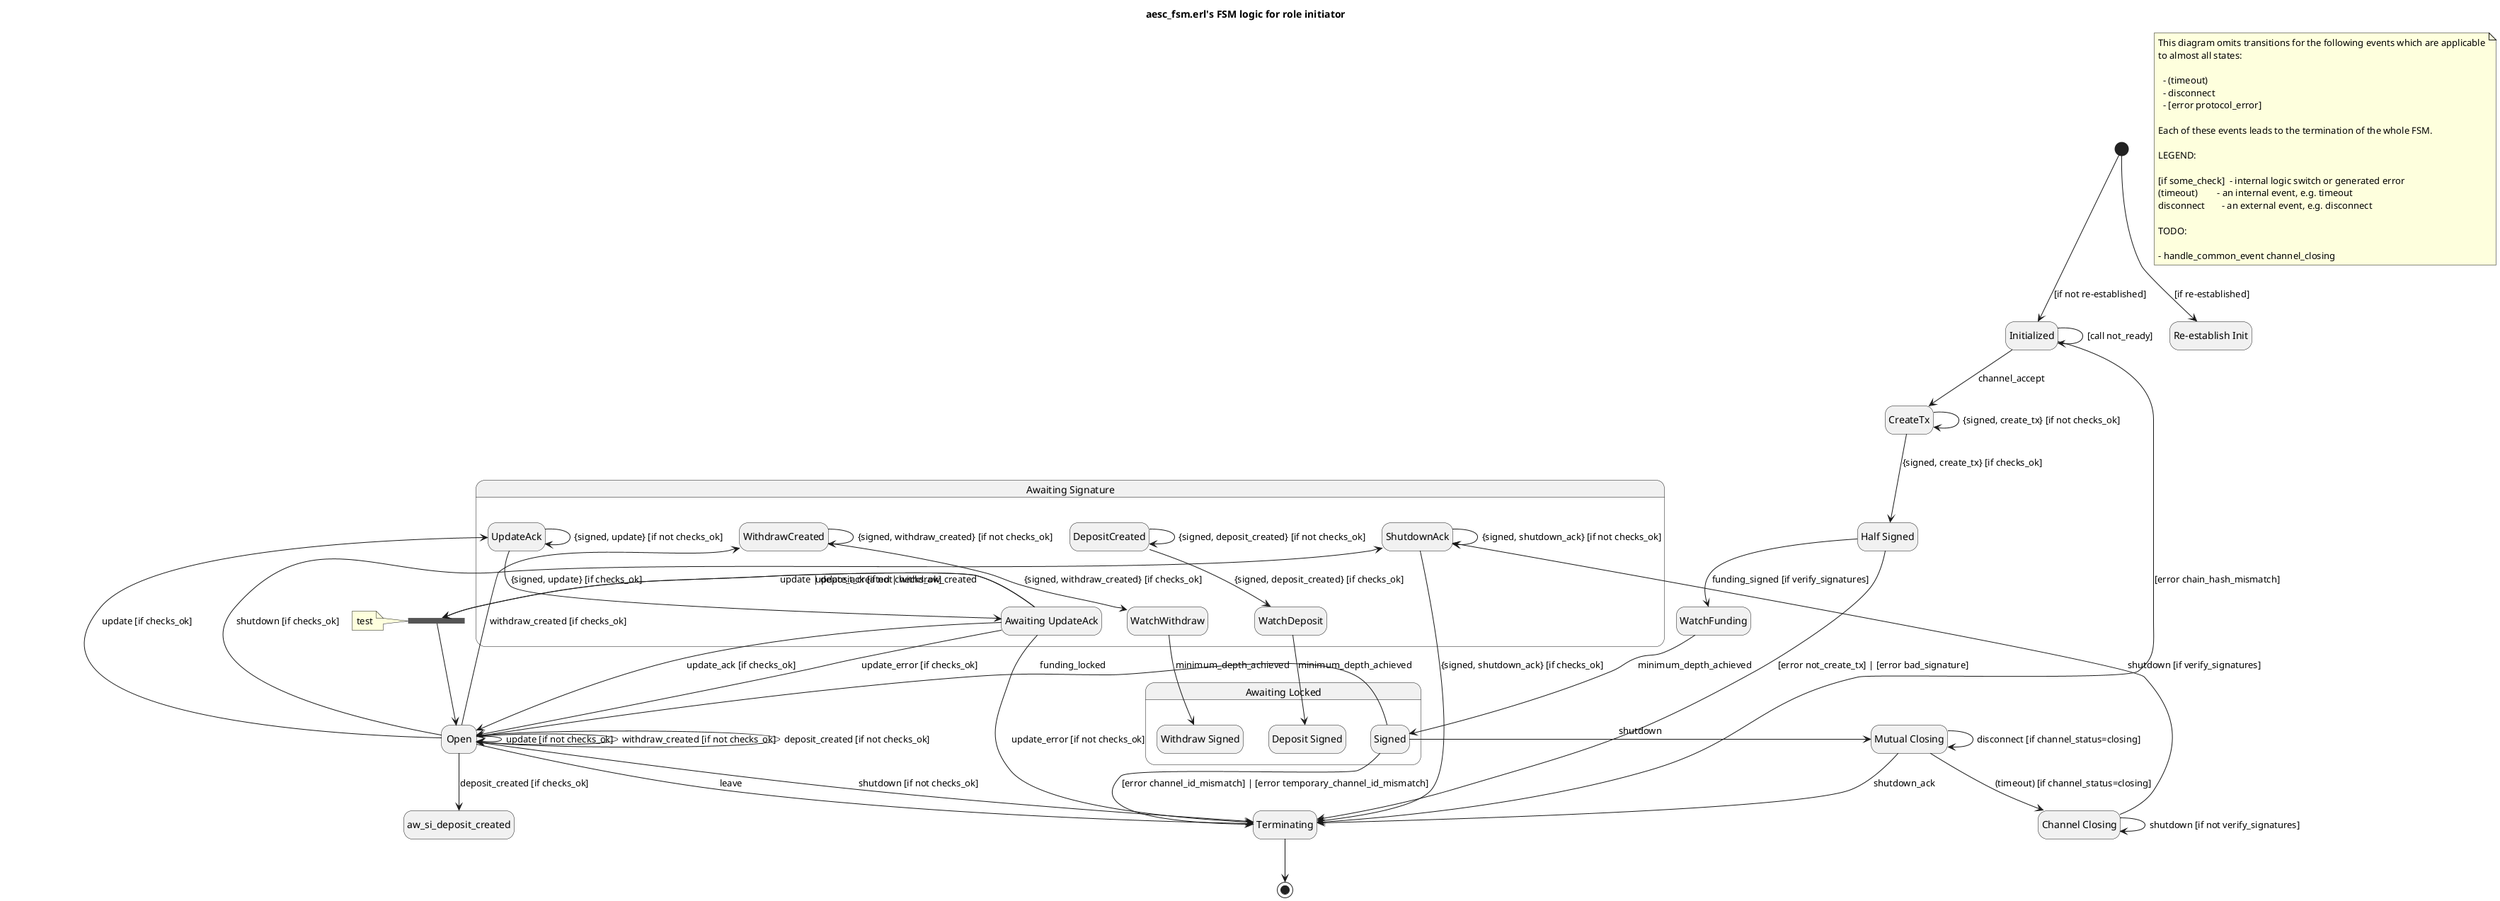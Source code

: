 @startuml
hide empty description
title aesc_fsm.erl's FSM logic for role initiator

note as info
  This diagram omits transitions for the following events which are applicable
  to almost all states:

    - (timeout)
    - disconnect
    - [error protocol_error]

  Each of these events leads to the termination of the whole FSM.

  LEGEND:

  [if some_check]  - internal logic switch or generated error
  (timeout)        - an internal event, e.g. timeout
  disconnect       - an external event, e.g. disconnect

  TODO:

  - handle_common_event channel_closing
end note

state "Re-establish Init" as re_in
[*] --> re_in : [if re-established]
[*] --> in : [if not re-established]

state "Initialized" as in
in --> te                     : [error chain_hash_mismatch]
in --> in                     : [call not_ready]
in --> aw_si_createtx         : channel_accept

state "Terminating" as te
te --> [*]

state "Half Signed" as ha_si
ha_si --> te                 : [error not_create_tx] | [error bad_signature]
ha_si --> aw_lo_watchfunding : funding_signed [if verify_signatures]

state "Awaiting Signature" as aw_si {
  state "CreateTx" as aw_si_createtx
  aw_si_createtx --> ha_si                          : {signed, create_tx} [if checks_ok]
  aw_si_createtx --> aw_si_createtx                 : {signed, create_tx} [if not checks_ok]

  state "ShutdownAck" as aw_si_shutdownack
  aw_si_shutdownack --> te                          : {signed, shutdown_ack} [if checks_ok]
  aw_si_shutdownack --> aw_si_shutdownack           : {signed, shutdown_ack} [if not checks_ok]

  state "UpdateAck" as aw_si_updateack
  aw_si_updateack --> aw_updateack                  : {signed, update} [if checks_ok]
  aw_si_updateack --> aw_si_updateack               : {signed, update} [if not checks_ok]

  state "WithdrawCreated" as aw_si_withdrawcreated
  aw_si_withdrawcreated --> aw_lo_watchwithdraw     : {signed, withdraw_created} [if checks_ok]
  aw_si_withdrawcreated --> aw_si_withdrawcreated   : {signed, withdraw_created} [if not checks_ok]

  state "DepositCreated" as aw_si_depositcreated
  aw_si_depositcreated --> aw_lo_watchdeposit       :  {signed, deposit_created} [if checks_ok]
  aw_si_depositcreated --> aw_si_depositcreated     :  {signed, deposit_created} [if not checks_ok]
}

state "Awaiting Locked" as aw_lo {
  state "WatchFunding" as aw_lo_watchfunding
  aw_lo_watchfunding --> si : minimum_depth_achieved

  state "WatchDeposit" as aw_lo_watchdeposit
  aw_lo_watchdeposit --> de_si : minimum_depth_achieved

  state "WatchWithdraw" as aw_lo_watchwithdraw
  aw_lo_watchwithdraw --> wi_si : minimum_depth_achieved
}

state ha_up_co <<fork>>
note left of ha_up_co : test
ha_up_co --> op

state "Awaiting UpdateAck" as aw_updateack
aw_updateack --> ha_up_co      : update | deposit_created | withdraw_created
aw_updateack --> op            : update_ack [if checks_ok]
aw_updateack --> ha_up_co      : update_ack [if not checks_ok]
aw_updateack --> op            : update_error [if checks_ok]
aw_updateack --> te            : update_error [if not checks_ok]

state "Signed" as si
si --> te                      : [error channel_id_mismatch] | [error temporary_channel_id_mismatch]
si --> op : funding_locked
si --> mu_cl : shutdown

state "Deposit Signed" as de_si

state "Withdraw Signed" as wi_si

state "Open" as op
op --> aw_si_updateack            : update [if checks_ok]
op --> op                         : update [if not checks_ok]
op --> aw_si_shutdownack          : shutdown [if checks_ok]
op --> te                         : shutdown [if not checks_ok]
op --> te                         : leave
op --> aw_si_withdrawcreated      : withdraw_created [if checks_ok]
op --> op                         : withdraw_created [if not checks_ok]
op --> aw_si_deposit_created      : deposit_created [if checks_ok]
op --> op                         : deposit_created [if not checks_ok]

state "Mutual Closing" as mu_cl
mu_cl --> te              : shutdown_ack
mu_cl --> ch_cl : (timeout) [if channel_status=closing]
mu_cl --> mu_cl : disconnect [if channel_status=closing]

state "Channel Closing" as ch_cl
ch_cl --> aw_si_shutdownack : shutdown [if verify_signatures]
ch_cl --> ch_cl : shutdown [if not verify_signatures]

@enduml
